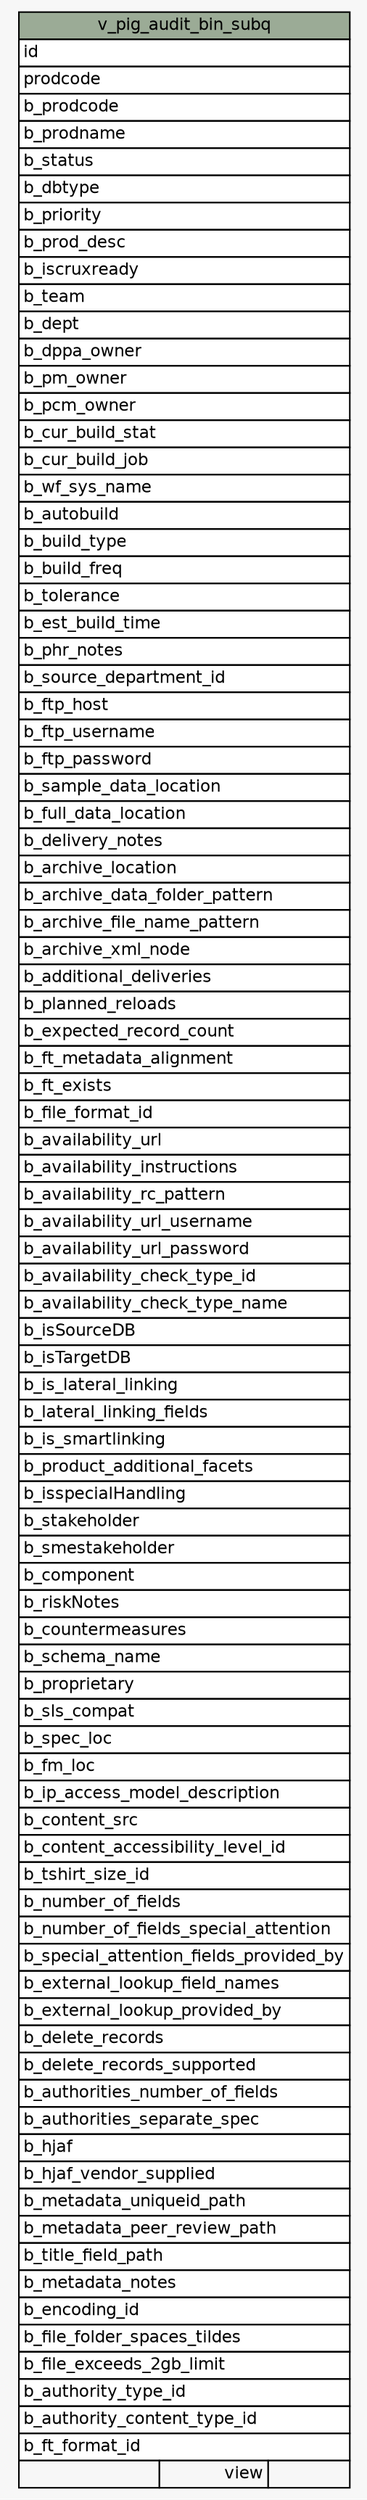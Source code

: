 // dot 2.2.1 on Windows 10 10.0
// SchemaSpy rev 590
digraph "v_pig_audit_bin_subq" {
  graph [
    rankdir="RL"
    bgcolor="#f7f7f7"
    nodesep="0.18"
    ranksep="0.46"
    fontname="Helvetica"
    fontsize="11"
  ];
  node [
    fontname="Helvetica"
    fontsize="11"
    shape="plaintext"
  ];
  edge [
    arrowsize="0.8"
  ];
  "v_pig_audit_bin_subq" [
    label=<
    <TABLE BORDER="0" CELLBORDER="1" CELLSPACING="0" BGCOLOR="#ffffff">
      <TR><TD COLSPAN="3" BGCOLOR="#9bab96" ALIGN="CENTER">v_pig_audit_bin_subq</TD></TR>
      <TR><TD PORT="id" COLSPAN="3" ALIGN="LEFT">id</TD></TR>
      <TR><TD PORT="prodcode" COLSPAN="3" ALIGN="LEFT">prodcode</TD></TR>
      <TR><TD PORT="b_prodcode" COLSPAN="3" ALIGN="LEFT">b_prodcode</TD></TR>
      <TR><TD PORT="b_prodname" COLSPAN="3" ALIGN="LEFT">b_prodname</TD></TR>
      <TR><TD PORT="b_status" COLSPAN="3" ALIGN="LEFT">b_status</TD></TR>
      <TR><TD PORT="b_dbtype" COLSPAN="3" ALIGN="LEFT">b_dbtype</TD></TR>
      <TR><TD PORT="b_priority" COLSPAN="3" ALIGN="LEFT">b_priority</TD></TR>
      <TR><TD PORT="b_prod_desc" COLSPAN="3" ALIGN="LEFT">b_prod_desc</TD></TR>
      <TR><TD PORT="b_iscruxready" COLSPAN="3" ALIGN="LEFT">b_iscruxready</TD></TR>
      <TR><TD PORT="b_team" COLSPAN="3" ALIGN="LEFT">b_team</TD></TR>
      <TR><TD PORT="b_dept" COLSPAN="3" ALIGN="LEFT">b_dept</TD></TR>
      <TR><TD PORT="b_dppa_owner" COLSPAN="3" ALIGN="LEFT">b_dppa_owner</TD></TR>
      <TR><TD PORT="b_pm_owner" COLSPAN="3" ALIGN="LEFT">b_pm_owner</TD></TR>
      <TR><TD PORT="b_pcm_owner" COLSPAN="3" ALIGN="LEFT">b_pcm_owner</TD></TR>
      <TR><TD PORT="b_cur_build_stat" COLSPAN="3" ALIGN="LEFT">b_cur_build_stat</TD></TR>
      <TR><TD PORT="b_cur_build_job" COLSPAN="3" ALIGN="LEFT">b_cur_build_job</TD></TR>
      <TR><TD PORT="b_wf_sys_name" COLSPAN="3" ALIGN="LEFT">b_wf_sys_name</TD></TR>
      <TR><TD PORT="b_autobuild" COLSPAN="3" ALIGN="LEFT">b_autobuild</TD></TR>
      <TR><TD PORT="b_build_type" COLSPAN="3" ALIGN="LEFT">b_build_type</TD></TR>
      <TR><TD PORT="b_build_freq" COLSPAN="3" ALIGN="LEFT">b_build_freq</TD></TR>
      <TR><TD PORT="b_tolerance" COLSPAN="3" ALIGN="LEFT">b_tolerance</TD></TR>
      <TR><TD PORT="b_est_build_time" COLSPAN="3" ALIGN="LEFT">b_est_build_time</TD></TR>
      <TR><TD PORT="b_phr_notes" COLSPAN="3" ALIGN="LEFT">b_phr_notes</TD></TR>
      <TR><TD PORT="b_source_department_id" COLSPAN="3" ALIGN="LEFT">b_source_department_id</TD></TR>
      <TR><TD PORT="b_ftp_host" COLSPAN="3" ALIGN="LEFT">b_ftp_host</TD></TR>
      <TR><TD PORT="b_ftp_username" COLSPAN="3" ALIGN="LEFT">b_ftp_username</TD></TR>
      <TR><TD PORT="b_ftp_password" COLSPAN="3" ALIGN="LEFT">b_ftp_password</TD></TR>
      <TR><TD PORT="b_sample_data_location" COLSPAN="3" ALIGN="LEFT">b_sample_data_location</TD></TR>
      <TR><TD PORT="b_full_data_location" COLSPAN="3" ALIGN="LEFT">b_full_data_location</TD></TR>
      <TR><TD PORT="b_delivery_notes" COLSPAN="3" ALIGN="LEFT">b_delivery_notes</TD></TR>
      <TR><TD PORT="b_archive_location" COLSPAN="3" ALIGN="LEFT">b_archive_location</TD></TR>
      <TR><TD PORT="b_archive_data_folder_pattern" COLSPAN="3" ALIGN="LEFT">b_archive_data_folder_pattern</TD></TR>
      <TR><TD PORT="b_archive_file_name_pattern" COLSPAN="3" ALIGN="LEFT">b_archive_file_name_pattern</TD></TR>
      <TR><TD PORT="b_archive_xml_node" COLSPAN="3" ALIGN="LEFT">b_archive_xml_node</TD></TR>
      <TR><TD PORT="b_additional_deliveries" COLSPAN="3" ALIGN="LEFT">b_additional_deliveries</TD></TR>
      <TR><TD PORT="b_planned_reloads" COLSPAN="3" ALIGN="LEFT">b_planned_reloads</TD></TR>
      <TR><TD PORT="b_expected_record_count" COLSPAN="3" ALIGN="LEFT">b_expected_record_count</TD></TR>
      <TR><TD PORT="b_ft_metadata_alignment" COLSPAN="3" ALIGN="LEFT">b_ft_metadata_alignment</TD></TR>
      <TR><TD PORT="b_ft_exists" COLSPAN="3" ALIGN="LEFT">b_ft_exists</TD></TR>
      <TR><TD PORT="b_file_format_id" COLSPAN="3" ALIGN="LEFT">b_file_format_id</TD></TR>
      <TR><TD PORT="b_availability_url" COLSPAN="3" ALIGN="LEFT">b_availability_url</TD></TR>
      <TR><TD PORT="b_availability_instructions" COLSPAN="3" ALIGN="LEFT">b_availability_instructions</TD></TR>
      <TR><TD PORT="b_availability_rc_pattern" COLSPAN="3" ALIGN="LEFT">b_availability_rc_pattern</TD></TR>
      <TR><TD PORT="b_availability_url_username" COLSPAN="3" ALIGN="LEFT">b_availability_url_username</TD></TR>
      <TR><TD PORT="b_availability_url_password" COLSPAN="3" ALIGN="LEFT">b_availability_url_password</TD></TR>
      <TR><TD PORT="b_availability_check_type_id" COLSPAN="3" ALIGN="LEFT">b_availability_check_type_id</TD></TR>
      <TR><TD PORT="b_availability_check_type_name" COLSPAN="3" ALIGN="LEFT">b_availability_check_type_name</TD></TR>
      <TR><TD PORT="b_isSourceDB" COLSPAN="3" ALIGN="LEFT">b_isSourceDB</TD></TR>
      <TR><TD PORT="b_isTargetDB" COLSPAN="3" ALIGN="LEFT">b_isTargetDB</TD></TR>
      <TR><TD PORT="b_is_lateral_linking" COLSPAN="3" ALIGN="LEFT">b_is_lateral_linking</TD></TR>
      <TR><TD PORT="b_lateral_linking_fields" COLSPAN="3" ALIGN="LEFT">b_lateral_linking_fields</TD></TR>
      <TR><TD PORT="b_is_smartlinking" COLSPAN="3" ALIGN="LEFT">b_is_smartlinking</TD></TR>
      <TR><TD PORT="b_product_additional_facets" COLSPAN="3" ALIGN="LEFT">b_product_additional_facets</TD></TR>
      <TR><TD PORT="b_isspecialHandling" COLSPAN="3" ALIGN="LEFT">b_isspecialHandling</TD></TR>
      <TR><TD PORT="b_stakeholder" COLSPAN="3" ALIGN="LEFT">b_stakeholder</TD></TR>
      <TR><TD PORT="b_smestakeholder" COLSPAN="3" ALIGN="LEFT">b_smestakeholder</TD></TR>
      <TR><TD PORT="b_component" COLSPAN="3" ALIGN="LEFT">b_component</TD></TR>
      <TR><TD PORT="b_riskNotes" COLSPAN="3" ALIGN="LEFT">b_riskNotes</TD></TR>
      <TR><TD PORT="b_countermeasures" COLSPAN="3" ALIGN="LEFT">b_countermeasures</TD></TR>
      <TR><TD PORT="b_schema_name" COLSPAN="3" ALIGN="LEFT">b_schema_name</TD></TR>
      <TR><TD PORT="b_proprietary" COLSPAN="3" ALIGN="LEFT">b_proprietary</TD></TR>
      <TR><TD PORT="b_sls_compat" COLSPAN="3" ALIGN="LEFT">b_sls_compat</TD></TR>
      <TR><TD PORT="b_spec_loc" COLSPAN="3" ALIGN="LEFT">b_spec_loc</TD></TR>
      <TR><TD PORT="b_fm_loc" COLSPAN="3" ALIGN="LEFT">b_fm_loc</TD></TR>
      <TR><TD PORT="b_ip_access_model_description" COLSPAN="3" ALIGN="LEFT">b_ip_access_model_description</TD></TR>
      <TR><TD PORT="b_content_src" COLSPAN="3" ALIGN="LEFT">b_content_src</TD></TR>
      <TR><TD PORT="b_content_accessibility_level_id" COLSPAN="3" ALIGN="LEFT">b_content_accessibility_level_id</TD></TR>
      <TR><TD PORT="b_tshirt_size_id" COLSPAN="3" ALIGN="LEFT">b_tshirt_size_id</TD></TR>
      <TR><TD PORT="b_number_of_fields" COLSPAN="3" ALIGN="LEFT">b_number_of_fields</TD></TR>
      <TR><TD PORT="b_number_of_fields_special_attention" COLSPAN="3" ALIGN="LEFT">b_number_of_fields_special_attention</TD></TR>
      <TR><TD PORT="b_special_attention_fields_provided_by" COLSPAN="3" ALIGN="LEFT">b_special_attention_fields_provided_by</TD></TR>
      <TR><TD PORT="b_external_lookup_field_names" COLSPAN="3" ALIGN="LEFT">b_external_lookup_field_names</TD></TR>
      <TR><TD PORT="b_external_lookup_provided_by" COLSPAN="3" ALIGN="LEFT">b_external_lookup_provided_by</TD></TR>
      <TR><TD PORT="b_delete_records" COLSPAN="3" ALIGN="LEFT">b_delete_records</TD></TR>
      <TR><TD PORT="b_delete_records_supported" COLSPAN="3" ALIGN="LEFT">b_delete_records_supported</TD></TR>
      <TR><TD PORT="b_authorities_number_of_fields" COLSPAN="3" ALIGN="LEFT">b_authorities_number_of_fields</TD></TR>
      <TR><TD PORT="b_authorities_separate_spec" COLSPAN="3" ALIGN="LEFT">b_authorities_separate_spec</TD></TR>
      <TR><TD PORT="b_hjaf" COLSPAN="3" ALIGN="LEFT">b_hjaf</TD></TR>
      <TR><TD PORT="b_hjaf_vendor_supplied" COLSPAN="3" ALIGN="LEFT">b_hjaf_vendor_supplied</TD></TR>
      <TR><TD PORT="b_metadata_uniqueid_path" COLSPAN="3" ALIGN="LEFT">b_metadata_uniqueid_path</TD></TR>
      <TR><TD PORT="b_metadata_peer_review_path" COLSPAN="3" ALIGN="LEFT">b_metadata_peer_review_path</TD></TR>
      <TR><TD PORT="b_title_field_path" COLSPAN="3" ALIGN="LEFT">b_title_field_path</TD></TR>
      <TR><TD PORT="b_metadata_notes" COLSPAN="3" ALIGN="LEFT">b_metadata_notes</TD></TR>
      <TR><TD PORT="b_encoding_id" COLSPAN="3" ALIGN="LEFT">b_encoding_id</TD></TR>
      <TR><TD PORT="b_file_folder_spaces_tildes" COLSPAN="3" ALIGN="LEFT">b_file_folder_spaces_tildes</TD></TR>
      <TR><TD PORT="b_file_exceeds_2gb_limit" COLSPAN="3" ALIGN="LEFT">b_file_exceeds_2gb_limit</TD></TR>
      <TR><TD PORT="b_authority_type_id" COLSPAN="3" ALIGN="LEFT">b_authority_type_id</TD></TR>
      <TR><TD PORT="b_authority_content_type_id" COLSPAN="3" ALIGN="LEFT">b_authority_content_type_id</TD></TR>
      <TR><TD PORT="b_ft_format_id" COLSPAN="3" ALIGN="LEFT">b_ft_format_id</TD></TR>
      <TR><TD ALIGN="LEFT" BGCOLOR="#f7f7f7">  </TD><TD ALIGN="RIGHT" BGCOLOR="#f7f7f7">view</TD><TD ALIGN="RIGHT" BGCOLOR="#f7f7f7">  </TD></TR>
    </TABLE>>
    URL="tables/v_pig_audit_bin_subq.html"
    tooltip="v_pig_audit_bin_subq"
  ];
}
